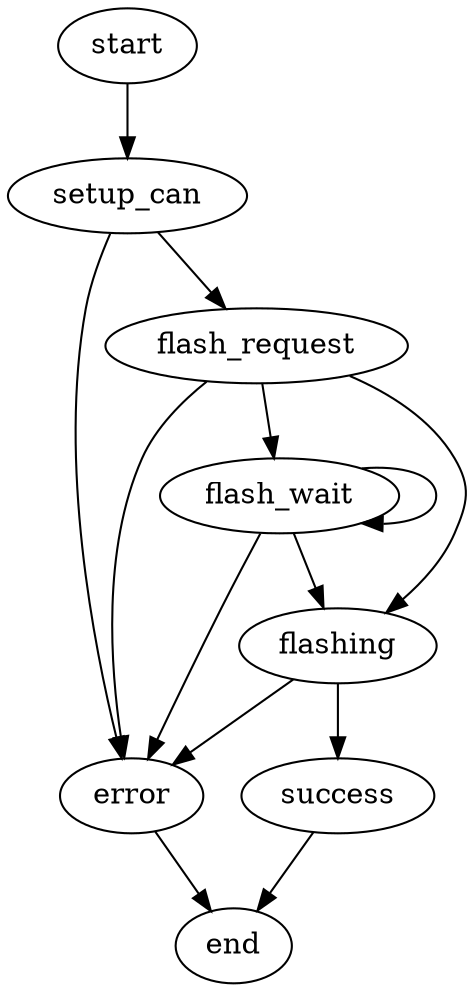 digraph G {
  start -> setup_can;
  setup_can -> error;
  setup_can -> flash_request;
  flash_request -> error;
  flash_request -> flash_wait;
  flash_request -> flashing;
  flash_wait -> flash_wait;
  flash_wait -> error;
  flash_wait -> flashing;
  flashing -> error;
  flashing -> success;
  error -> end;
  success -> end;
}